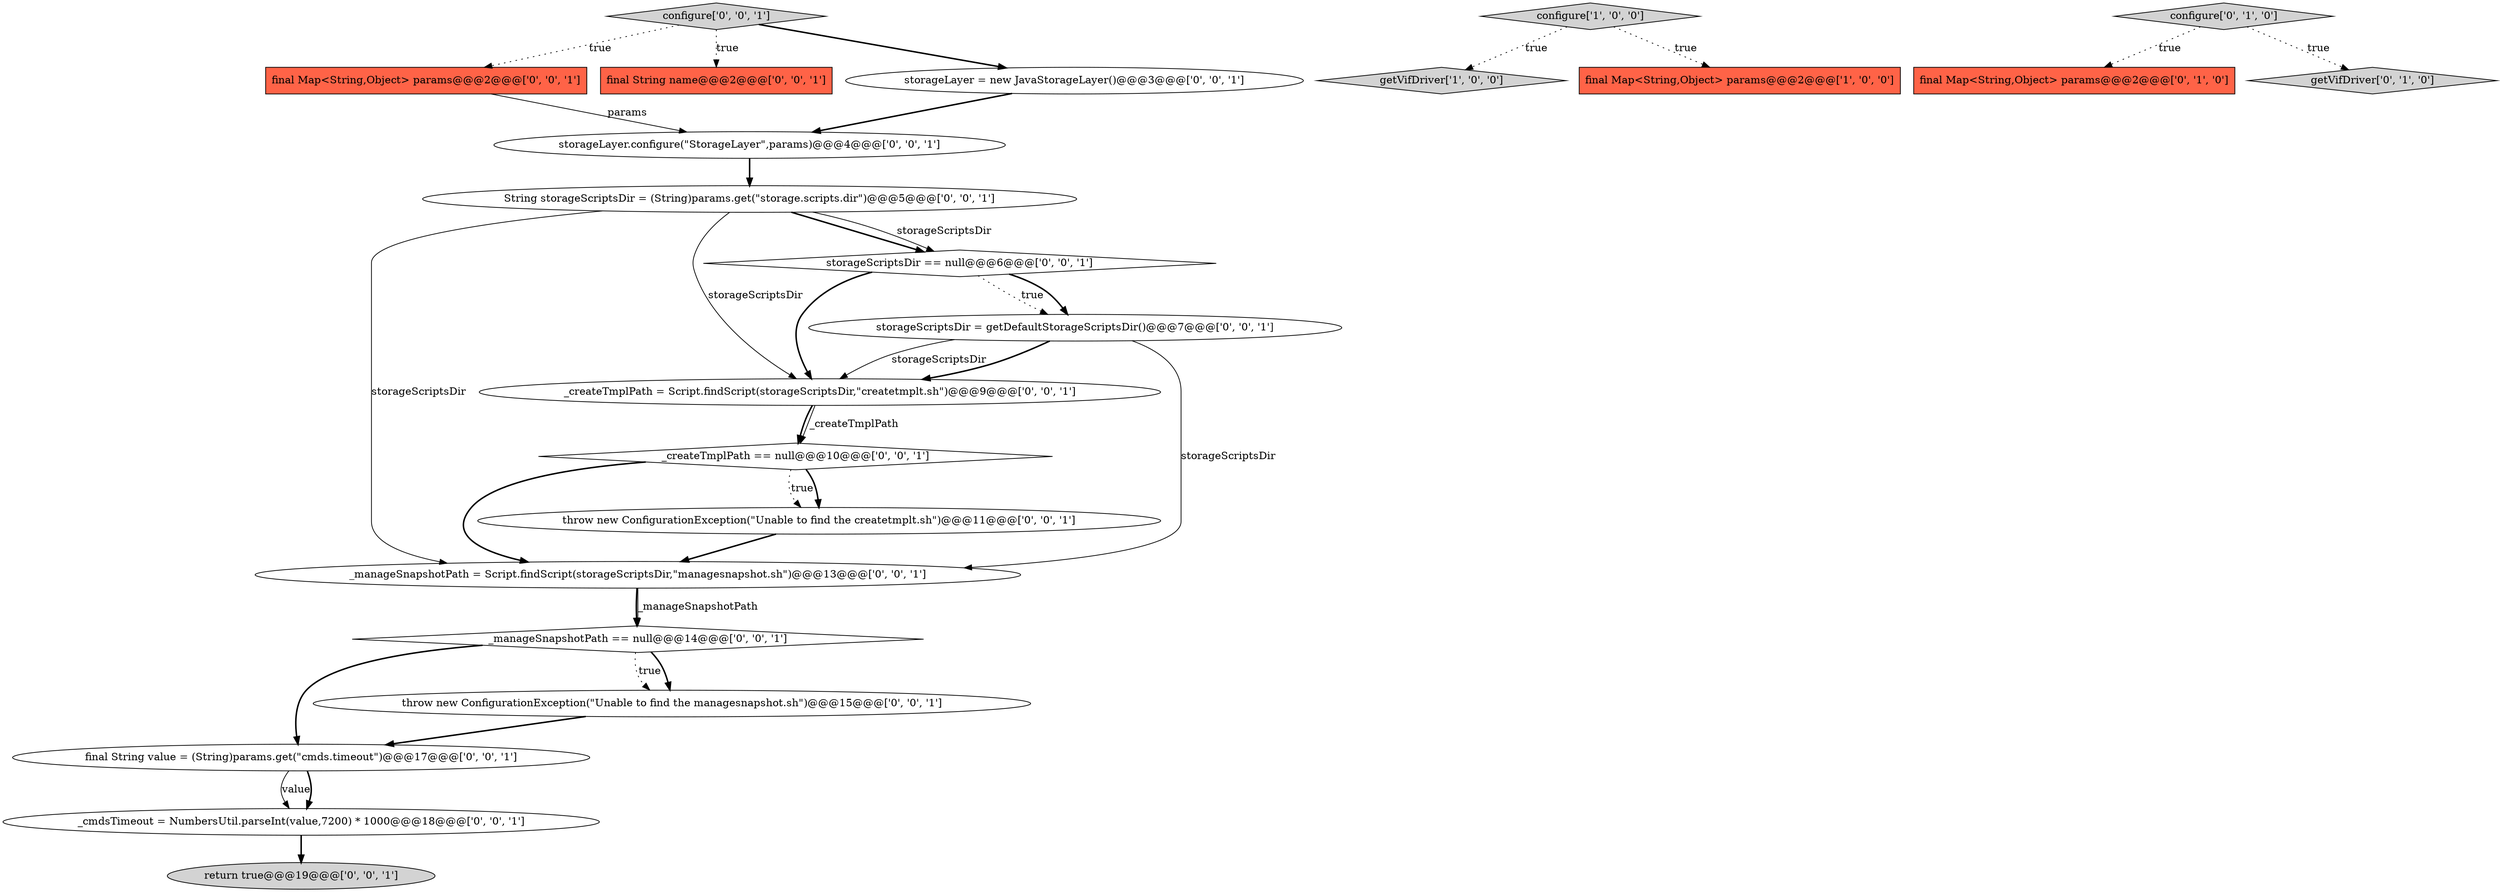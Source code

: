 digraph {
20 [style = filled, label = "return true@@@19@@@['0', '0', '1']", fillcolor = lightgray, shape = ellipse image = "AAA0AAABBB3BBB"];
7 [style = filled, label = "_manageSnapshotPath = Script.findScript(storageScriptsDir,\"managesnapshot.sh\")@@@13@@@['0', '0', '1']", fillcolor = white, shape = ellipse image = "AAA0AAABBB3BBB"];
21 [style = filled, label = "configure['0', '0', '1']", fillcolor = lightgray, shape = diamond image = "AAA0AAABBB3BBB"];
2 [style = filled, label = "getVifDriver['1', '0', '0']", fillcolor = lightgray, shape = diamond image = "AAA0AAABBB1BBB"];
5 [style = filled, label = "final Map<String,Object> params@@@2@@@['0', '1', '0']", fillcolor = tomato, shape = box image = "AAA0AAABBB2BBB"];
11 [style = filled, label = "final String value = (String)params.get(\"cmds.timeout\")@@@17@@@['0', '0', '1']", fillcolor = white, shape = ellipse image = "AAA0AAABBB3BBB"];
14 [style = filled, label = "_cmdsTimeout = NumbersUtil.parseInt(value,7200) * 1000@@@18@@@['0', '0', '1']", fillcolor = white, shape = ellipse image = "AAA0AAABBB3BBB"];
9 [style = filled, label = "String storageScriptsDir = (String)params.get(\"storage.scripts.dir\")@@@5@@@['0', '0', '1']", fillcolor = white, shape = ellipse image = "AAA0AAABBB3BBB"];
13 [style = filled, label = "final Map<String,Object> params@@@2@@@['0', '0', '1']", fillcolor = tomato, shape = box image = "AAA0AAABBB3BBB"];
18 [style = filled, label = "throw new ConfigurationException(\"Unable to find the managesnapshot.sh\")@@@15@@@['0', '0', '1']", fillcolor = white, shape = ellipse image = "AAA0AAABBB3BBB"];
19 [style = filled, label = "throw new ConfigurationException(\"Unable to find the createtmplt.sh\")@@@11@@@['0', '0', '1']", fillcolor = white, shape = ellipse image = "AAA0AAABBB3BBB"];
1 [style = filled, label = "configure['1', '0', '0']", fillcolor = lightgray, shape = diamond image = "AAA0AAABBB1BBB"];
8 [style = filled, label = "_createTmplPath = Script.findScript(storageScriptsDir,\"createtmplt.sh\")@@@9@@@['0', '0', '1']", fillcolor = white, shape = ellipse image = "AAA0AAABBB3BBB"];
22 [style = filled, label = "storageScriptsDir == null@@@6@@@['0', '0', '1']", fillcolor = white, shape = diamond image = "AAA0AAABBB3BBB"];
3 [style = filled, label = "configure['0', '1', '0']", fillcolor = lightgray, shape = diamond image = "AAA0AAABBB2BBB"];
6 [style = filled, label = "_createTmplPath == null@@@10@@@['0', '0', '1']", fillcolor = white, shape = diamond image = "AAA0AAABBB3BBB"];
15 [style = filled, label = "storageLayer.configure(\"StorageLayer\",params)@@@4@@@['0', '0', '1']", fillcolor = white, shape = ellipse image = "AAA0AAABBB3BBB"];
10 [style = filled, label = "final String name@@@2@@@['0', '0', '1']", fillcolor = tomato, shape = box image = "AAA0AAABBB3BBB"];
4 [style = filled, label = "getVifDriver['0', '1', '0']", fillcolor = lightgray, shape = diamond image = "AAA0AAABBB2BBB"];
17 [style = filled, label = "_manageSnapshotPath == null@@@14@@@['0', '0', '1']", fillcolor = white, shape = diamond image = "AAA0AAABBB3BBB"];
12 [style = filled, label = "storageScriptsDir = getDefaultStorageScriptsDir()@@@7@@@['0', '0', '1']", fillcolor = white, shape = ellipse image = "AAA0AAABBB3BBB"];
16 [style = filled, label = "storageLayer = new JavaStorageLayer()@@@3@@@['0', '0', '1']", fillcolor = white, shape = ellipse image = "AAA0AAABBB3BBB"];
0 [style = filled, label = "final Map<String,Object> params@@@2@@@['1', '0', '0']", fillcolor = tomato, shape = box image = "AAA0AAABBB1BBB"];
9->8 [style = solid, label="storageScriptsDir"];
9->22 [style = bold, label=""];
17->18 [style = dotted, label="true"];
22->8 [style = bold, label=""];
15->9 [style = bold, label=""];
1->0 [style = dotted, label="true"];
6->19 [style = dotted, label="true"];
21->16 [style = bold, label=""];
16->15 [style = bold, label=""];
8->6 [style = bold, label=""];
12->7 [style = solid, label="storageScriptsDir"];
6->19 [style = bold, label=""];
21->10 [style = dotted, label="true"];
11->14 [style = solid, label="value"];
11->14 [style = bold, label=""];
12->8 [style = solid, label="storageScriptsDir"];
3->4 [style = dotted, label="true"];
9->22 [style = solid, label="storageScriptsDir"];
13->15 [style = solid, label="params"];
17->11 [style = bold, label=""];
8->6 [style = solid, label="_createTmplPath"];
7->17 [style = bold, label=""];
1->2 [style = dotted, label="true"];
9->7 [style = solid, label="storageScriptsDir"];
22->12 [style = dotted, label="true"];
6->7 [style = bold, label=""];
22->12 [style = bold, label=""];
19->7 [style = bold, label=""];
3->5 [style = dotted, label="true"];
12->8 [style = bold, label=""];
18->11 [style = bold, label=""];
14->20 [style = bold, label=""];
7->17 [style = solid, label="_manageSnapshotPath"];
21->13 [style = dotted, label="true"];
17->18 [style = bold, label=""];
}
